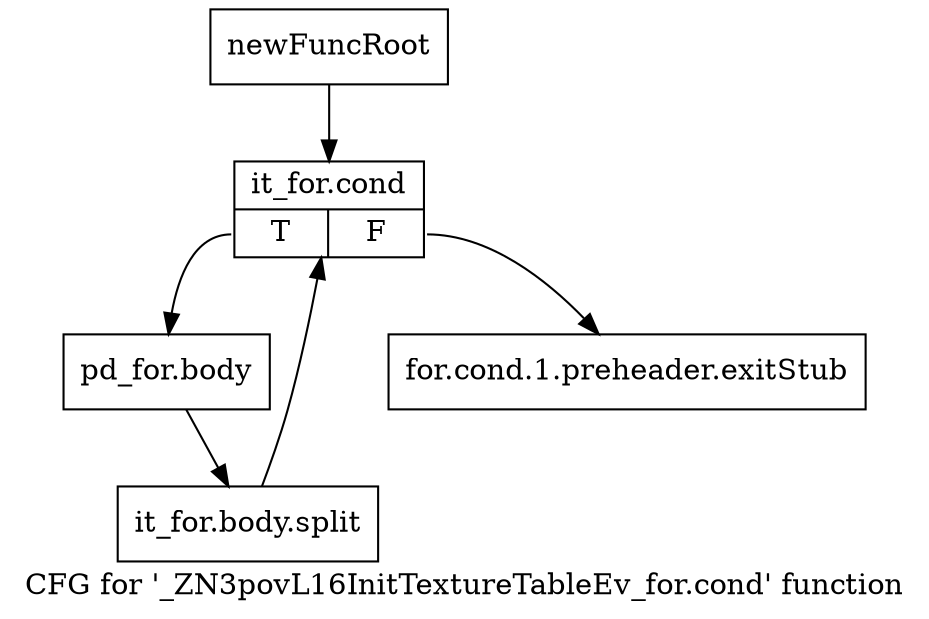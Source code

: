 digraph "CFG for '_ZN3povL16InitTextureTableEv_for.cond' function" {
	label="CFG for '_ZN3povL16InitTextureTableEv_for.cond' function";

	Node0x2ce6860 [shape=record,label="{newFuncRoot}"];
	Node0x2ce6860 -> Node0x2ce6900;
	Node0x2ce68b0 [shape=record,label="{for.cond.1.preheader.exitStub}"];
	Node0x2ce6900 [shape=record,label="{it_for.cond|{<s0>T|<s1>F}}"];
	Node0x2ce6900:s0 -> Node0x2ce6950;
	Node0x2ce6900:s1 -> Node0x2ce68b0;
	Node0x2ce6950 [shape=record,label="{pd_for.body}"];
	Node0x2ce6950 -> Node0x395d160;
	Node0x395d160 [shape=record,label="{it_for.body.split}"];
	Node0x395d160 -> Node0x2ce6900;
}
